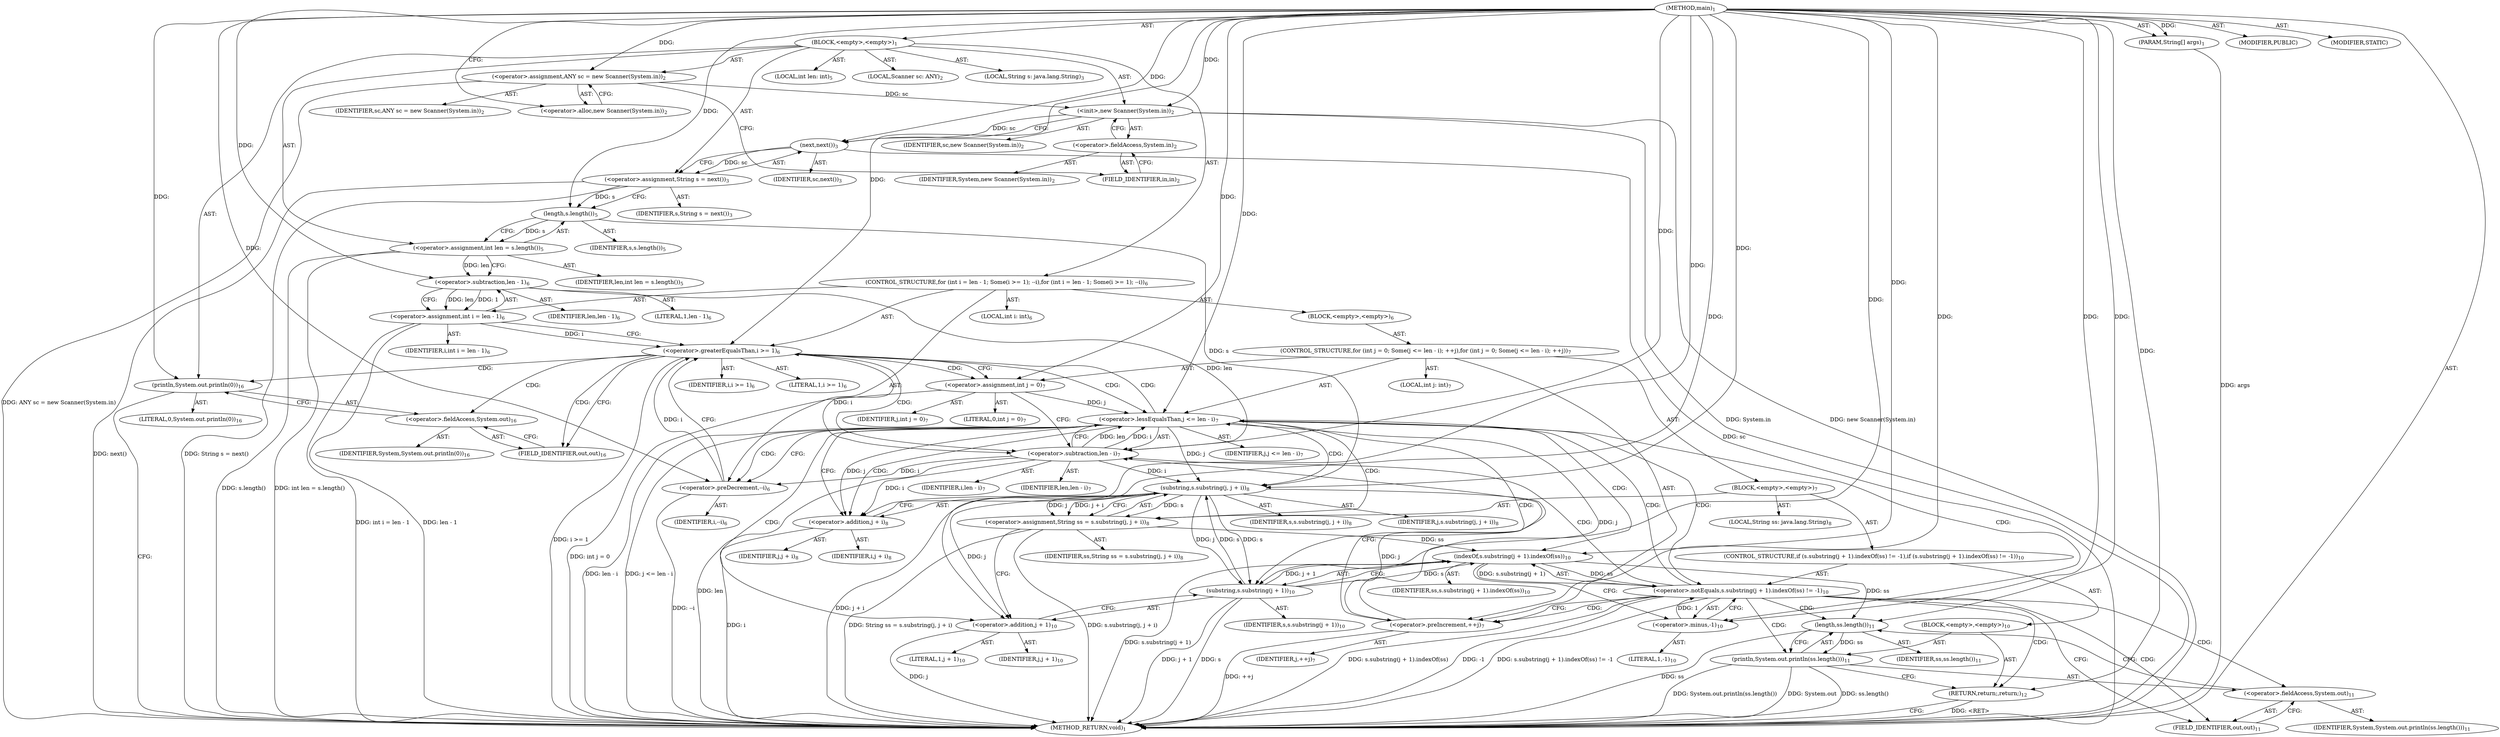 digraph "main" {  
"19" [label = <(METHOD,main)<SUB>1</SUB>> ]
"20" [label = <(PARAM,String[] args)<SUB>1</SUB>> ]
"21" [label = <(BLOCK,&lt;empty&gt;,&lt;empty&gt;)<SUB>1</SUB>> ]
"4" [label = <(LOCAL,Scanner sc: ANY)<SUB>2</SUB>> ]
"22" [label = <(&lt;operator&gt;.assignment,ANY sc = new Scanner(System.in))<SUB>2</SUB>> ]
"23" [label = <(IDENTIFIER,sc,ANY sc = new Scanner(System.in))<SUB>2</SUB>> ]
"24" [label = <(&lt;operator&gt;.alloc,new Scanner(System.in))<SUB>2</SUB>> ]
"25" [label = <(&lt;init&gt;,new Scanner(System.in))<SUB>2</SUB>> ]
"3" [label = <(IDENTIFIER,sc,new Scanner(System.in))<SUB>2</SUB>> ]
"26" [label = <(&lt;operator&gt;.fieldAccess,System.in)<SUB>2</SUB>> ]
"27" [label = <(IDENTIFIER,System,new Scanner(System.in))<SUB>2</SUB>> ]
"28" [label = <(FIELD_IDENTIFIER,in,in)<SUB>2</SUB>> ]
"29" [label = <(LOCAL,String s: java.lang.String)<SUB>3</SUB>> ]
"30" [label = <(&lt;operator&gt;.assignment,String s = next())<SUB>3</SUB>> ]
"31" [label = <(IDENTIFIER,s,String s = next())<SUB>3</SUB>> ]
"32" [label = <(next,next())<SUB>3</SUB>> ]
"33" [label = <(IDENTIFIER,sc,next())<SUB>3</SUB>> ]
"34" [label = <(LOCAL,int len: int)<SUB>5</SUB>> ]
"35" [label = <(&lt;operator&gt;.assignment,int len = s.length())<SUB>5</SUB>> ]
"36" [label = <(IDENTIFIER,len,int len = s.length())<SUB>5</SUB>> ]
"37" [label = <(length,s.length())<SUB>5</SUB>> ]
"38" [label = <(IDENTIFIER,s,s.length())<SUB>5</SUB>> ]
"39" [label = <(CONTROL_STRUCTURE,for (int i = len - 1; Some(i &gt;= 1); --i),for (int i = len - 1; Some(i &gt;= 1); --i))<SUB>6</SUB>> ]
"40" [label = <(LOCAL,int i: int)<SUB>6</SUB>> ]
"41" [label = <(&lt;operator&gt;.assignment,int i = len - 1)<SUB>6</SUB>> ]
"42" [label = <(IDENTIFIER,i,int i = len - 1)<SUB>6</SUB>> ]
"43" [label = <(&lt;operator&gt;.subtraction,len - 1)<SUB>6</SUB>> ]
"44" [label = <(IDENTIFIER,len,len - 1)<SUB>6</SUB>> ]
"45" [label = <(LITERAL,1,len - 1)<SUB>6</SUB>> ]
"46" [label = <(&lt;operator&gt;.greaterEqualsThan,i &gt;= 1)<SUB>6</SUB>> ]
"47" [label = <(IDENTIFIER,i,i &gt;= 1)<SUB>6</SUB>> ]
"48" [label = <(LITERAL,1,i &gt;= 1)<SUB>6</SUB>> ]
"49" [label = <(&lt;operator&gt;.preDecrement,--i)<SUB>6</SUB>> ]
"50" [label = <(IDENTIFIER,i,--i)<SUB>6</SUB>> ]
"51" [label = <(BLOCK,&lt;empty&gt;,&lt;empty&gt;)<SUB>6</SUB>> ]
"52" [label = <(CONTROL_STRUCTURE,for (int j = 0; Some(j &lt;= len - i); ++j),for (int j = 0; Some(j &lt;= len - i); ++j))<SUB>7</SUB>> ]
"53" [label = <(LOCAL,int j: int)<SUB>7</SUB>> ]
"54" [label = <(&lt;operator&gt;.assignment,int j = 0)<SUB>7</SUB>> ]
"55" [label = <(IDENTIFIER,j,int j = 0)<SUB>7</SUB>> ]
"56" [label = <(LITERAL,0,int j = 0)<SUB>7</SUB>> ]
"57" [label = <(&lt;operator&gt;.lessEqualsThan,j &lt;= len - i)<SUB>7</SUB>> ]
"58" [label = <(IDENTIFIER,j,j &lt;= len - i)<SUB>7</SUB>> ]
"59" [label = <(&lt;operator&gt;.subtraction,len - i)<SUB>7</SUB>> ]
"60" [label = <(IDENTIFIER,len,len - i)<SUB>7</SUB>> ]
"61" [label = <(IDENTIFIER,i,len - i)<SUB>7</SUB>> ]
"62" [label = <(&lt;operator&gt;.preIncrement,++j)<SUB>7</SUB>> ]
"63" [label = <(IDENTIFIER,j,++j)<SUB>7</SUB>> ]
"64" [label = <(BLOCK,&lt;empty&gt;,&lt;empty&gt;)<SUB>7</SUB>> ]
"65" [label = <(LOCAL,String ss: java.lang.String)<SUB>8</SUB>> ]
"66" [label = <(&lt;operator&gt;.assignment,String ss = s.substring(j, j + i))<SUB>8</SUB>> ]
"67" [label = <(IDENTIFIER,ss,String ss = s.substring(j, j + i))<SUB>8</SUB>> ]
"68" [label = <(substring,s.substring(j, j + i))<SUB>8</SUB>> ]
"69" [label = <(IDENTIFIER,s,s.substring(j, j + i))<SUB>8</SUB>> ]
"70" [label = <(IDENTIFIER,j,s.substring(j, j + i))<SUB>8</SUB>> ]
"71" [label = <(&lt;operator&gt;.addition,j + i)<SUB>8</SUB>> ]
"72" [label = <(IDENTIFIER,j,j + i)<SUB>8</SUB>> ]
"73" [label = <(IDENTIFIER,i,j + i)<SUB>8</SUB>> ]
"74" [label = <(CONTROL_STRUCTURE,if (s.substring(j + 1).indexOf(ss) != -1),if (s.substring(j + 1).indexOf(ss) != -1))<SUB>10</SUB>> ]
"75" [label = <(&lt;operator&gt;.notEquals,s.substring(j + 1).indexOf(ss) != -1)<SUB>10</SUB>> ]
"76" [label = <(indexOf,s.substring(j + 1).indexOf(ss))<SUB>10</SUB>> ]
"77" [label = <(substring,s.substring(j + 1))<SUB>10</SUB>> ]
"78" [label = <(IDENTIFIER,s,s.substring(j + 1))<SUB>10</SUB>> ]
"79" [label = <(&lt;operator&gt;.addition,j + 1)<SUB>10</SUB>> ]
"80" [label = <(IDENTIFIER,j,j + 1)<SUB>10</SUB>> ]
"81" [label = <(LITERAL,1,j + 1)<SUB>10</SUB>> ]
"82" [label = <(IDENTIFIER,ss,s.substring(j + 1).indexOf(ss))<SUB>10</SUB>> ]
"83" [label = <(&lt;operator&gt;.minus,-1)<SUB>10</SUB>> ]
"84" [label = <(LITERAL,1,-1)<SUB>10</SUB>> ]
"85" [label = <(BLOCK,&lt;empty&gt;,&lt;empty&gt;)<SUB>10</SUB>> ]
"86" [label = <(println,System.out.println(ss.length()))<SUB>11</SUB>> ]
"87" [label = <(&lt;operator&gt;.fieldAccess,System.out)<SUB>11</SUB>> ]
"88" [label = <(IDENTIFIER,System,System.out.println(ss.length()))<SUB>11</SUB>> ]
"89" [label = <(FIELD_IDENTIFIER,out,out)<SUB>11</SUB>> ]
"90" [label = <(length,ss.length())<SUB>11</SUB>> ]
"91" [label = <(IDENTIFIER,ss,ss.length())<SUB>11</SUB>> ]
"92" [label = <(RETURN,return;,return;)<SUB>12</SUB>> ]
"93" [label = <(println,System.out.println(0))<SUB>16</SUB>> ]
"94" [label = <(&lt;operator&gt;.fieldAccess,System.out)<SUB>16</SUB>> ]
"95" [label = <(IDENTIFIER,System,System.out.println(0))<SUB>16</SUB>> ]
"96" [label = <(FIELD_IDENTIFIER,out,out)<SUB>16</SUB>> ]
"97" [label = <(LITERAL,0,System.out.println(0))<SUB>16</SUB>> ]
"98" [label = <(MODIFIER,PUBLIC)> ]
"99" [label = <(MODIFIER,STATIC)> ]
"100" [label = <(METHOD_RETURN,void)<SUB>1</SUB>> ]
  "19" -> "20"  [ label = "AST: "] 
  "19" -> "21"  [ label = "AST: "] 
  "19" -> "98"  [ label = "AST: "] 
  "19" -> "99"  [ label = "AST: "] 
  "19" -> "100"  [ label = "AST: "] 
  "21" -> "4"  [ label = "AST: "] 
  "21" -> "22"  [ label = "AST: "] 
  "21" -> "25"  [ label = "AST: "] 
  "21" -> "29"  [ label = "AST: "] 
  "21" -> "30"  [ label = "AST: "] 
  "21" -> "34"  [ label = "AST: "] 
  "21" -> "35"  [ label = "AST: "] 
  "21" -> "39"  [ label = "AST: "] 
  "21" -> "93"  [ label = "AST: "] 
  "22" -> "23"  [ label = "AST: "] 
  "22" -> "24"  [ label = "AST: "] 
  "25" -> "3"  [ label = "AST: "] 
  "25" -> "26"  [ label = "AST: "] 
  "26" -> "27"  [ label = "AST: "] 
  "26" -> "28"  [ label = "AST: "] 
  "30" -> "31"  [ label = "AST: "] 
  "30" -> "32"  [ label = "AST: "] 
  "32" -> "33"  [ label = "AST: "] 
  "35" -> "36"  [ label = "AST: "] 
  "35" -> "37"  [ label = "AST: "] 
  "37" -> "38"  [ label = "AST: "] 
  "39" -> "40"  [ label = "AST: "] 
  "39" -> "41"  [ label = "AST: "] 
  "39" -> "46"  [ label = "AST: "] 
  "39" -> "49"  [ label = "AST: "] 
  "39" -> "51"  [ label = "AST: "] 
  "41" -> "42"  [ label = "AST: "] 
  "41" -> "43"  [ label = "AST: "] 
  "43" -> "44"  [ label = "AST: "] 
  "43" -> "45"  [ label = "AST: "] 
  "46" -> "47"  [ label = "AST: "] 
  "46" -> "48"  [ label = "AST: "] 
  "49" -> "50"  [ label = "AST: "] 
  "51" -> "52"  [ label = "AST: "] 
  "52" -> "53"  [ label = "AST: "] 
  "52" -> "54"  [ label = "AST: "] 
  "52" -> "57"  [ label = "AST: "] 
  "52" -> "62"  [ label = "AST: "] 
  "52" -> "64"  [ label = "AST: "] 
  "54" -> "55"  [ label = "AST: "] 
  "54" -> "56"  [ label = "AST: "] 
  "57" -> "58"  [ label = "AST: "] 
  "57" -> "59"  [ label = "AST: "] 
  "59" -> "60"  [ label = "AST: "] 
  "59" -> "61"  [ label = "AST: "] 
  "62" -> "63"  [ label = "AST: "] 
  "64" -> "65"  [ label = "AST: "] 
  "64" -> "66"  [ label = "AST: "] 
  "64" -> "74"  [ label = "AST: "] 
  "66" -> "67"  [ label = "AST: "] 
  "66" -> "68"  [ label = "AST: "] 
  "68" -> "69"  [ label = "AST: "] 
  "68" -> "70"  [ label = "AST: "] 
  "68" -> "71"  [ label = "AST: "] 
  "71" -> "72"  [ label = "AST: "] 
  "71" -> "73"  [ label = "AST: "] 
  "74" -> "75"  [ label = "AST: "] 
  "74" -> "85"  [ label = "AST: "] 
  "75" -> "76"  [ label = "AST: "] 
  "75" -> "83"  [ label = "AST: "] 
  "76" -> "77"  [ label = "AST: "] 
  "76" -> "82"  [ label = "AST: "] 
  "77" -> "78"  [ label = "AST: "] 
  "77" -> "79"  [ label = "AST: "] 
  "79" -> "80"  [ label = "AST: "] 
  "79" -> "81"  [ label = "AST: "] 
  "83" -> "84"  [ label = "AST: "] 
  "85" -> "86"  [ label = "AST: "] 
  "85" -> "92"  [ label = "AST: "] 
  "86" -> "87"  [ label = "AST: "] 
  "86" -> "90"  [ label = "AST: "] 
  "87" -> "88"  [ label = "AST: "] 
  "87" -> "89"  [ label = "AST: "] 
  "90" -> "91"  [ label = "AST: "] 
  "93" -> "94"  [ label = "AST: "] 
  "93" -> "97"  [ label = "AST: "] 
  "94" -> "95"  [ label = "AST: "] 
  "94" -> "96"  [ label = "AST: "] 
  "22" -> "28"  [ label = "CFG: "] 
  "25" -> "32"  [ label = "CFG: "] 
  "30" -> "37"  [ label = "CFG: "] 
  "35" -> "43"  [ label = "CFG: "] 
  "93" -> "100"  [ label = "CFG: "] 
  "24" -> "22"  [ label = "CFG: "] 
  "26" -> "25"  [ label = "CFG: "] 
  "32" -> "30"  [ label = "CFG: "] 
  "37" -> "35"  [ label = "CFG: "] 
  "41" -> "46"  [ label = "CFG: "] 
  "46" -> "54"  [ label = "CFG: "] 
  "46" -> "96"  [ label = "CFG: "] 
  "49" -> "46"  [ label = "CFG: "] 
  "94" -> "93"  [ label = "CFG: "] 
  "28" -> "26"  [ label = "CFG: "] 
  "43" -> "41"  [ label = "CFG: "] 
  "96" -> "94"  [ label = "CFG: "] 
  "54" -> "59"  [ label = "CFG: "] 
  "57" -> "71"  [ label = "CFG: "] 
  "57" -> "49"  [ label = "CFG: "] 
  "62" -> "59"  [ label = "CFG: "] 
  "59" -> "57"  [ label = "CFG: "] 
  "66" -> "79"  [ label = "CFG: "] 
  "68" -> "66"  [ label = "CFG: "] 
  "75" -> "89"  [ label = "CFG: "] 
  "75" -> "62"  [ label = "CFG: "] 
  "71" -> "68"  [ label = "CFG: "] 
  "76" -> "83"  [ label = "CFG: "] 
  "83" -> "75"  [ label = "CFG: "] 
  "86" -> "92"  [ label = "CFG: "] 
  "92" -> "100"  [ label = "CFG: "] 
  "77" -> "76"  [ label = "CFG: "] 
  "87" -> "90"  [ label = "CFG: "] 
  "90" -> "86"  [ label = "CFG: "] 
  "79" -> "77"  [ label = "CFG: "] 
  "89" -> "87"  [ label = "CFG: "] 
  "19" -> "24"  [ label = "CFG: "] 
  "92" -> "100"  [ label = "DDG: &lt;RET&gt;"] 
  "20" -> "100"  [ label = "DDG: args"] 
  "22" -> "100"  [ label = "DDG: ANY sc = new Scanner(System.in)"] 
  "25" -> "100"  [ label = "DDG: System.in"] 
  "25" -> "100"  [ label = "DDG: new Scanner(System.in)"] 
  "32" -> "100"  [ label = "DDG: sc"] 
  "30" -> "100"  [ label = "DDG: next()"] 
  "30" -> "100"  [ label = "DDG: String s = next()"] 
  "35" -> "100"  [ label = "DDG: s.length()"] 
  "35" -> "100"  [ label = "DDG: int len = s.length()"] 
  "41" -> "100"  [ label = "DDG: len - 1"] 
  "41" -> "100"  [ label = "DDG: int i = len - 1"] 
  "46" -> "100"  [ label = "DDG: i &gt;= 1"] 
  "54" -> "100"  [ label = "DDG: int j = 0"] 
  "59" -> "100"  [ label = "DDG: len"] 
  "57" -> "100"  [ label = "DDG: len - i"] 
  "57" -> "100"  [ label = "DDG: j &lt;= len - i"] 
  "49" -> "100"  [ label = "DDG: --i"] 
  "71" -> "100"  [ label = "DDG: i"] 
  "68" -> "100"  [ label = "DDG: j + i"] 
  "66" -> "100"  [ label = "DDG: s.substring(j, j + i)"] 
  "66" -> "100"  [ label = "DDG: String ss = s.substring(j, j + i)"] 
  "77" -> "100"  [ label = "DDG: s"] 
  "79" -> "100"  [ label = "DDG: j"] 
  "77" -> "100"  [ label = "DDG: j + 1"] 
  "76" -> "100"  [ label = "DDG: s.substring(j + 1)"] 
  "75" -> "100"  [ label = "DDG: s.substring(j + 1).indexOf(ss)"] 
  "75" -> "100"  [ label = "DDG: -1"] 
  "75" -> "100"  [ label = "DDG: s.substring(j + 1).indexOf(ss) != -1"] 
  "62" -> "100"  [ label = "DDG: ++j"] 
  "86" -> "100"  [ label = "DDG: System.out"] 
  "90" -> "100"  [ label = "DDG: ss"] 
  "86" -> "100"  [ label = "DDG: ss.length()"] 
  "86" -> "100"  [ label = "DDG: System.out.println(ss.length())"] 
  "19" -> "20"  [ label = "DDG: "] 
  "19" -> "22"  [ label = "DDG: "] 
  "32" -> "30"  [ label = "DDG: sc"] 
  "37" -> "35"  [ label = "DDG: s"] 
  "22" -> "25"  [ label = "DDG: sc"] 
  "19" -> "25"  [ label = "DDG: "] 
  "43" -> "41"  [ label = "DDG: len"] 
  "43" -> "41"  [ label = "DDG: 1"] 
  "19" -> "93"  [ label = "DDG: "] 
  "25" -> "32"  [ label = "DDG: sc"] 
  "19" -> "32"  [ label = "DDG: "] 
  "30" -> "37"  [ label = "DDG: s"] 
  "19" -> "37"  [ label = "DDG: "] 
  "41" -> "46"  [ label = "DDG: i"] 
  "49" -> "46"  [ label = "DDG: i"] 
  "19" -> "46"  [ label = "DDG: "] 
  "59" -> "49"  [ label = "DDG: i"] 
  "19" -> "49"  [ label = "DDG: "] 
  "35" -> "43"  [ label = "DDG: len"] 
  "19" -> "43"  [ label = "DDG: "] 
  "19" -> "54"  [ label = "DDG: "] 
  "54" -> "57"  [ label = "DDG: j"] 
  "62" -> "57"  [ label = "DDG: j"] 
  "19" -> "57"  [ label = "DDG: "] 
  "59" -> "57"  [ label = "DDG: len"] 
  "59" -> "57"  [ label = "DDG: i"] 
  "19" -> "62"  [ label = "DDG: "] 
  "68" -> "62"  [ label = "DDG: j"] 
  "68" -> "66"  [ label = "DDG: s"] 
  "68" -> "66"  [ label = "DDG: j"] 
  "68" -> "66"  [ label = "DDG: j + i"] 
  "43" -> "59"  [ label = "DDG: len"] 
  "19" -> "59"  [ label = "DDG: "] 
  "46" -> "59"  [ label = "DDG: i"] 
  "37" -> "68"  [ label = "DDG: s"] 
  "77" -> "68"  [ label = "DDG: s"] 
  "19" -> "68"  [ label = "DDG: "] 
  "57" -> "68"  [ label = "DDG: j"] 
  "59" -> "68"  [ label = "DDG: i"] 
  "76" -> "75"  [ label = "DDG: s.substring(j + 1)"] 
  "76" -> "75"  [ label = "DDG: ss"] 
  "83" -> "75"  [ label = "DDG: 1"] 
  "19" -> "92"  [ label = "DDG: "] 
  "57" -> "71"  [ label = "DDG: j"] 
  "19" -> "71"  [ label = "DDG: "] 
  "59" -> "71"  [ label = "DDG: i"] 
  "77" -> "76"  [ label = "DDG: s"] 
  "77" -> "76"  [ label = "DDG: j + 1"] 
  "66" -> "76"  [ label = "DDG: ss"] 
  "19" -> "76"  [ label = "DDG: "] 
  "19" -> "83"  [ label = "DDG: "] 
  "90" -> "86"  [ label = "DDG: ss"] 
  "68" -> "77"  [ label = "DDG: s"] 
  "19" -> "77"  [ label = "DDG: "] 
  "68" -> "77"  [ label = "DDG: j"] 
  "76" -> "90"  [ label = "DDG: ss"] 
  "19" -> "90"  [ label = "DDG: "] 
  "68" -> "79"  [ label = "DDG: j"] 
  "19" -> "79"  [ label = "DDG: "] 
  "46" -> "94"  [ label = "CDG: "] 
  "46" -> "96"  [ label = "CDG: "] 
  "46" -> "57"  [ label = "CDG: "] 
  "46" -> "59"  [ label = "CDG: "] 
  "46" -> "93"  [ label = "CDG: "] 
  "46" -> "54"  [ label = "CDG: "] 
  "57" -> "68"  [ label = "CDG: "] 
  "57" -> "49"  [ label = "CDG: "] 
  "57" -> "77"  [ label = "CDG: "] 
  "57" -> "83"  [ label = "CDG: "] 
  "57" -> "66"  [ label = "CDG: "] 
  "57" -> "71"  [ label = "CDG: "] 
  "57" -> "75"  [ label = "CDG: "] 
  "57" -> "46"  [ label = "CDG: "] 
  "57" -> "76"  [ label = "CDG: "] 
  "57" -> "79"  [ label = "CDG: "] 
  "75" -> "57"  [ label = "CDG: "] 
  "75" -> "89"  [ label = "CDG: "] 
  "75" -> "92"  [ label = "CDG: "] 
  "75" -> "59"  [ label = "CDG: "] 
  "75" -> "87"  [ label = "CDG: "] 
  "75" -> "90"  [ label = "CDG: "] 
  "75" -> "62"  [ label = "CDG: "] 
  "75" -> "86"  [ label = "CDG: "] 
}
